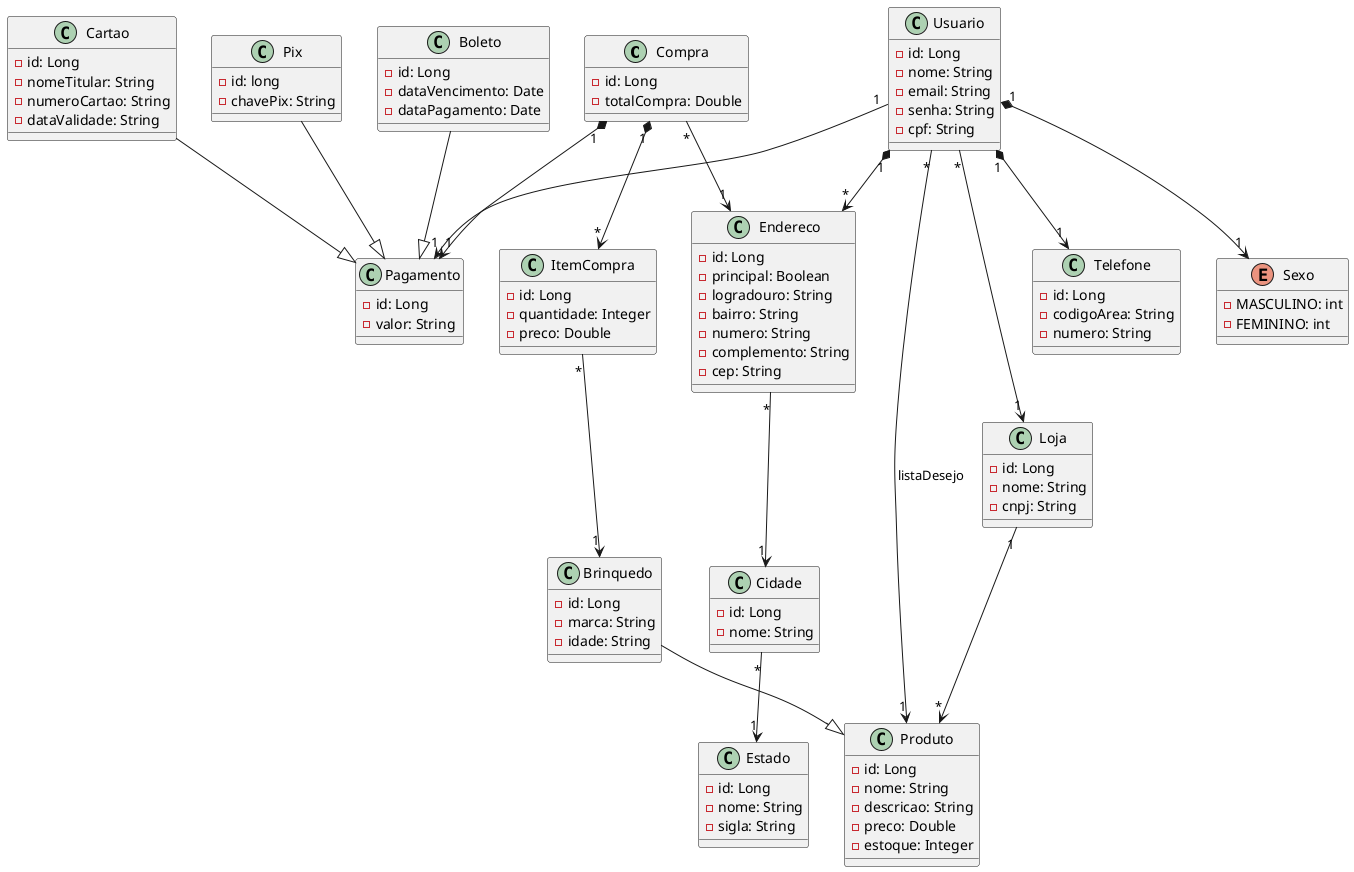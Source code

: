 @startuml

class Compra{
    - id: Long
    - totalCompra: Double
}

class ItemCompra{
    - id: Long
    - quantidade: Integer
    - preco: Double
}

class Pagamento{
    - id: Long
    - valor: String
}

class Boleto{
    - id: Long
    - dataVencimento: Date
    - dataPagamento: Date
}

class Cartao{
    - id: Long
    - nomeTitular: String
    - numeroCartao: String
    - dataValidade: String
}

class Pix{
    - id: long
    - chavePix: String
}

class Usuario{
    - id: Long
    - nome: String
    - email: String
    - senha: String
    - cpf: String
}

class Telefone{
    - id: Long
    - codigoArea: String
    - numero: String
}

enum Sexo{
    - MASCULINO: int
    - FEMININO: int
}

class Brinquedo{
    - id: Long
    - marca: String
    - idade: String
}

class Produto{
    - id: Long
    - nome: String
    - descricao: String
    - preco: Double
    - estoque: Integer
}

class Loja{
    - id: Long
    - nome: String
    - cnpj: String
}

class Endereco{
    - id: Long
    - principal: Boolean
    - logradouro: String
    - bairro: String
    - numero: String
    - complemento: String
    - cep: String
}

class Estado{
    - id: Long
    - nome: String
    - sigla: String
}

class Cidade{
    - id: Long
    - nome: String
}

Usuario "*" --> "1" Produto : listaDesejo
Usuario "1" *--> "*" Endereco
Usuario "1" *--> "1" Telefone
Usuario "*" --> "1" Loja
Usuario "1" --> "1" Pagamento
Usuario "1" *--> "1" Sexo

Compra "*" --> "1" Endereco
Compra "1" *--> "1" Pagamento
Compra "1" *--> "*" ItemCompra

ItemCompra "*" --> "1" Brinquedo

Cidade "*" --> "1" Estado

Loja "1" --> "*" Produto

Endereco "*" --> "1" Cidade

Brinquedo --|> Produto
Pix --|> Pagamento
Cartao --|> Pagamento
Boleto --|> Pagamento

@enduml